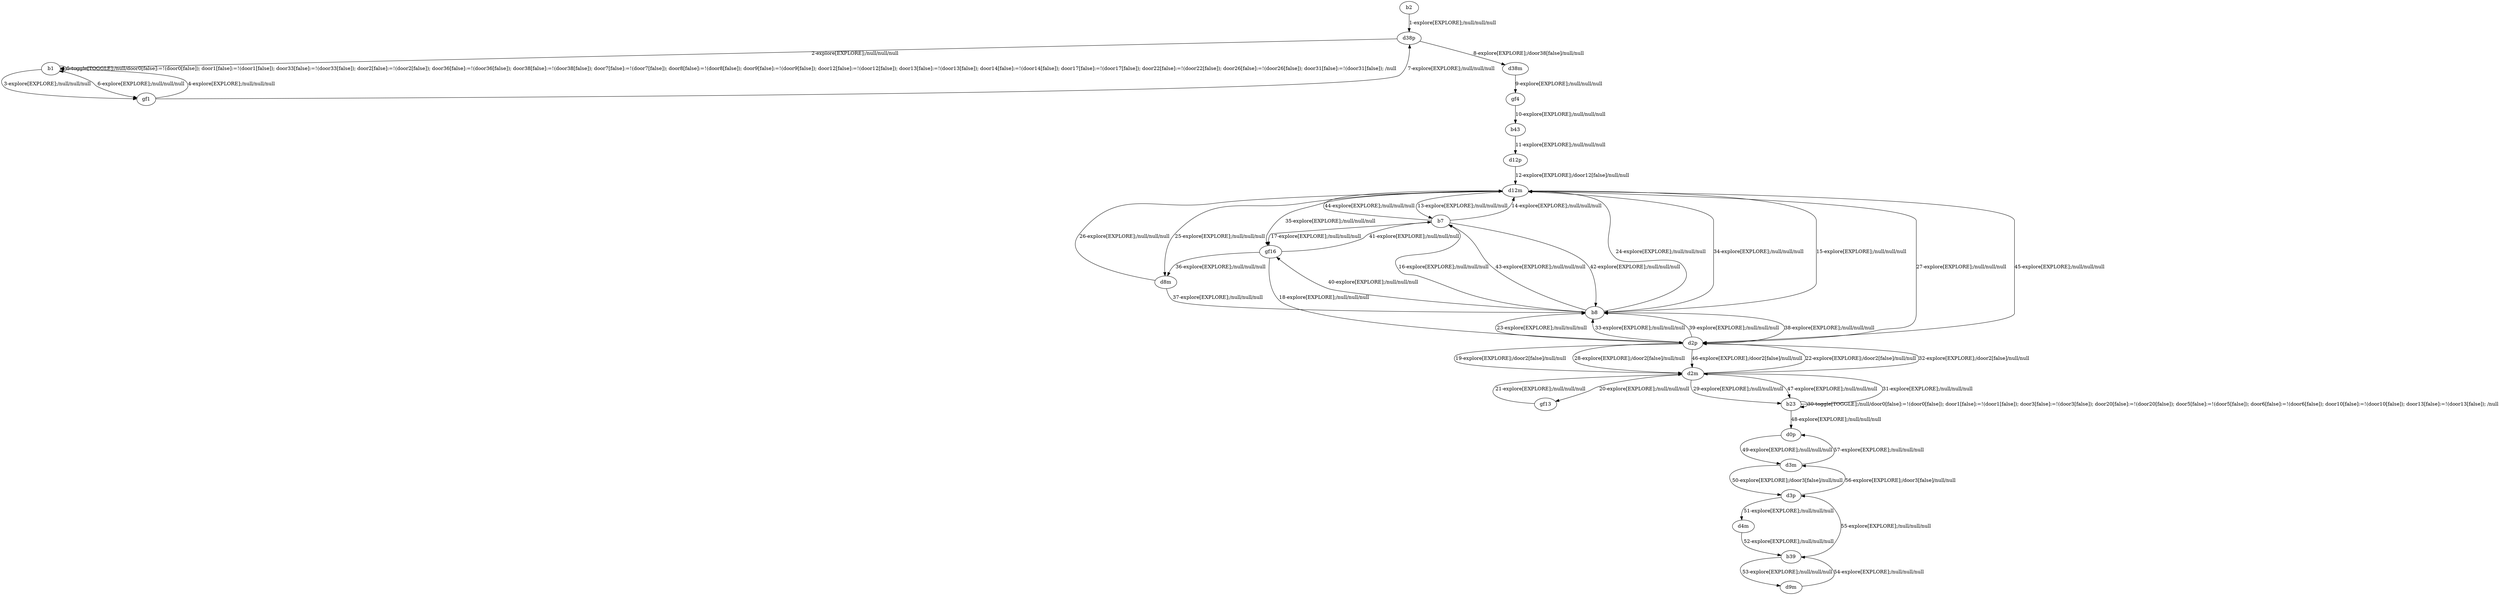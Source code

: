 # Total number of goals covered by this test: 2
# b39 --> d3p
# b39 --> d9m

digraph g {
"b2" -> "d38p" [label = "1-explore[EXPLORE];/null/null/null"];
"d38p" -> "b1" [label = "2-explore[EXPLORE];/null/null/null"];
"b1" -> "gf1" [label = "3-explore[EXPLORE];/null/null/null"];
"gf1" -> "b1" [label = "4-explore[EXPLORE];/null/null/null"];
"b1" -> "b1" [label = "5-toggle[TOGGLE];/null/door0[false]:=!(door0[false]); door1[false]:=!(door1[false]); door33[false]:=!(door33[false]); door2[false]:=!(door2[false]); door36[false]:=!(door36[false]); door38[false]:=!(door38[false]); door7[false]:=!(door7[false]); door8[false]:=!(door8[false]); door9[false]:=!(door9[false]); door12[false]:=!(door12[false]); door13[false]:=!(door13[false]); door14[false]:=!(door14[false]); door17[false]:=!(door17[false]); door22[false]:=!(door22[false]); door26[false]:=!(door26[false]); door31[false]:=!(door31[false]); /null"];
"b1" -> "gf1" [label = "6-explore[EXPLORE];/null/null/null"];
"gf1" -> "d38p" [label = "7-explore[EXPLORE];/null/null/null"];
"d38p" -> "d38m" [label = "8-explore[EXPLORE];/door38[false]/null/null"];
"d38m" -> "gf4" [label = "9-explore[EXPLORE];/null/null/null"];
"gf4" -> "b43" [label = "10-explore[EXPLORE];/null/null/null"];
"b43" -> "d12p" [label = "11-explore[EXPLORE];/null/null/null"];
"d12p" -> "d12m" [label = "12-explore[EXPLORE];/door12[false]/null/null"];
"d12m" -> "b7" [label = "13-explore[EXPLORE];/null/null/null"];
"b7" -> "d12m" [label = "14-explore[EXPLORE];/null/null/null"];
"d12m" -> "b8" [label = "15-explore[EXPLORE];/null/null/null"];
"b8" -> "b7" [label = "16-explore[EXPLORE];/null/null/null"];
"b7" -> "gf16" [label = "17-explore[EXPLORE];/null/null/null"];
"gf16" -> "d2p" [label = "18-explore[EXPLORE];/null/null/null"];
"d2p" -> "d2m" [label = "19-explore[EXPLORE];/door2[false]/null/null"];
"d2m" -> "gf13" [label = "20-explore[EXPLORE];/null/null/null"];
"gf13" -> "d2m" [label = "21-explore[EXPLORE];/null/null/null"];
"d2m" -> "d2p" [label = "22-explore[EXPLORE];/door2[false]/null/null"];
"d2p" -> "b8" [label = "23-explore[EXPLORE];/null/null/null"];
"b8" -> "d12m" [label = "24-explore[EXPLORE];/null/null/null"];
"d12m" -> "d8m" [label = "25-explore[EXPLORE];/null/null/null"];
"d8m" -> "d12m" [label = "26-explore[EXPLORE];/null/null/null"];
"d12m" -> "d2p" [label = "27-explore[EXPLORE];/null/null/null"];
"d2p" -> "d2m" [label = "28-explore[EXPLORE];/door2[false]/null/null"];
"d2m" -> "b23" [label = "29-explore[EXPLORE];/null/null/null"];
"b23" -> "b23" [label = "30-toggle[TOGGLE];/null/door0[false]:=!(door0[false]); door1[false]:=!(door1[false]); door3[false]:=!(door3[false]); door20[false]:=!(door20[false]); door5[false]:=!(door5[false]); door6[false]:=!(door6[false]); door10[false]:=!(door10[false]); door13[false]:=!(door13[false]); /null"];
"b23" -> "d2m" [label = "31-explore[EXPLORE];/null/null/null"];
"d2m" -> "d2p" [label = "32-explore[EXPLORE];/door2[false]/null/null"];
"d2p" -> "b8" [label = "33-explore[EXPLORE];/null/null/null"];
"b8" -> "d12m" [label = "34-explore[EXPLORE];/null/null/null"];
"d12m" -> "gf16" [label = "35-explore[EXPLORE];/null/null/null"];
"gf16" -> "d8m" [label = "36-explore[EXPLORE];/null/null/null"];
"d8m" -> "b8" [label = "37-explore[EXPLORE];/null/null/null"];
"b8" -> "d2p" [label = "38-explore[EXPLORE];/null/null/null"];
"d2p" -> "b8" [label = "39-explore[EXPLORE];/null/null/null"];
"b8" -> "gf16" [label = "40-explore[EXPLORE];/null/null/null"];
"gf16" -> "b7" [label = "41-explore[EXPLORE];/null/null/null"];
"b7" -> "b8" [label = "42-explore[EXPLORE];/null/null/null"];
"b8" -> "b7" [label = "43-explore[EXPLORE];/null/null/null"];
"b7" -> "d12m" [label = "44-explore[EXPLORE];/null/null/null"];
"d12m" -> "d2p" [label = "45-explore[EXPLORE];/null/null/null"];
"d2p" -> "d2m" [label = "46-explore[EXPLORE];/door2[false]/null/null"];
"d2m" -> "b23" [label = "47-explore[EXPLORE];/null/null/null"];
"b23" -> "d0p" [label = "48-explore[EXPLORE];/null/null/null"];
"d0p" -> "d3m" [label = "49-explore[EXPLORE];/null/null/null"];
"d3m" -> "d3p" [label = "50-explore[EXPLORE];/door3[false]/null/null"];
"d3p" -> "d4m" [label = "51-explore[EXPLORE];/null/null/null"];
"d4m" -> "b39" [label = "52-explore[EXPLORE];/null/null/null"];
"b39" -> "d9m" [label = "53-explore[EXPLORE];/null/null/null"];
"d9m" -> "b39" [label = "54-explore[EXPLORE];/null/null/null"];
"b39" -> "d3p" [label = "55-explore[EXPLORE];/null/null/null"];
"d3p" -> "d3m" [label = "56-explore[EXPLORE];/door3[false]/null/null"];
"d3m" -> "d0p" [label = "57-explore[EXPLORE];/null/null/null"];
}